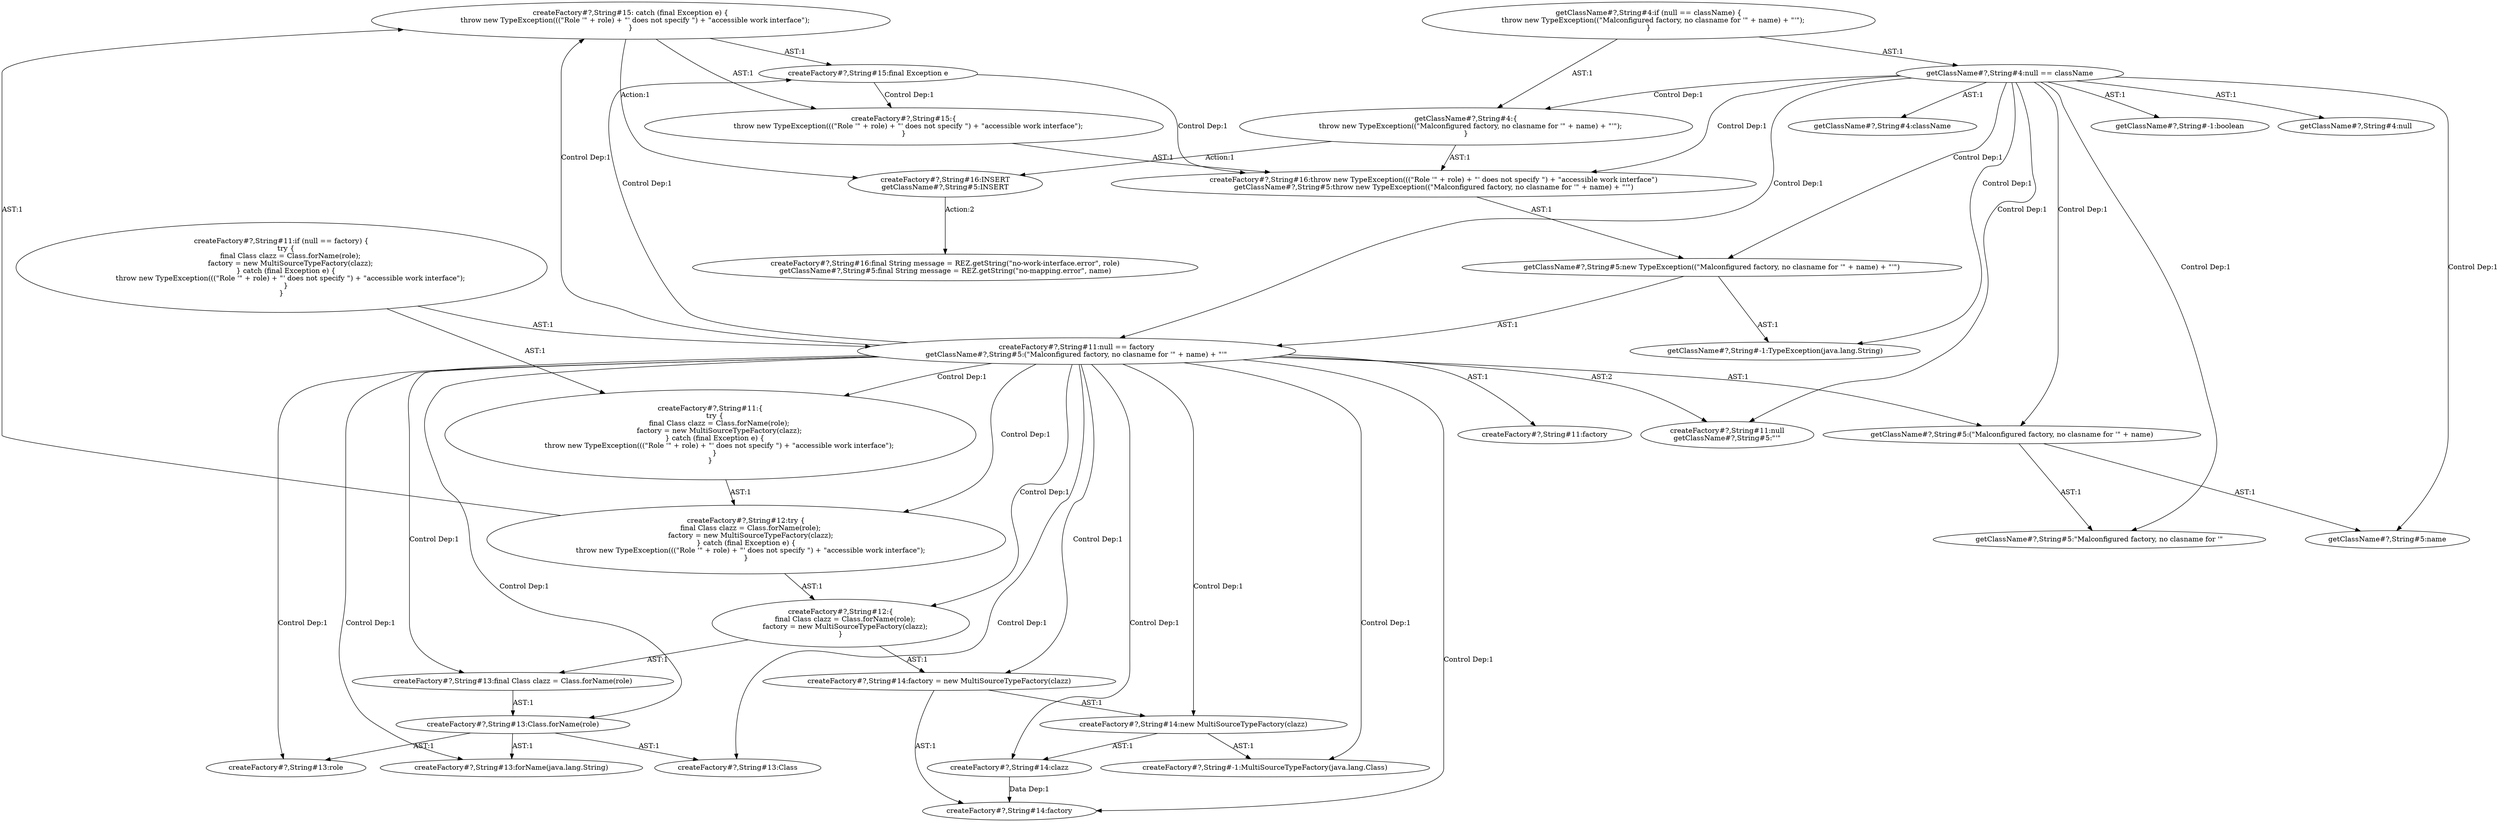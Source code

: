 digraph "Pattern" {
0 [label="createFactory#?,String#16:INSERT
getClassName#?,String#5:INSERT" shape=ellipse]
1 [label="createFactory#?,String#15: catch (final Exception e) \{
    throw new TypeException(((\"Role '\" + role) + \"' does not specify \") + \"accessible work interface\");
\}" shape=ellipse]
2 [label="createFactory#?,String#11:null == factory
getClassName#?,String#5:(\"Malconfigured factory, no clasname for '\" + name) + \"'\"" shape=ellipse]
3 [label="createFactory#?,String#11:if (null == factory) \{
    try \{
        final Class clazz = Class.forName(role);
        factory = new MultiSourceTypeFactory(clazz);
    \} catch (final Exception e) \{
        throw new TypeException(((\"Role '\" + role) + \"' does not specify \") + \"accessible work interface\");
    \}
\}" shape=ellipse]
4 [label="createFactory#?,String#11:null
getClassName#?,String#5:\"'\"" shape=ellipse]
5 [label="createFactory#?,String#11:factory" shape=ellipse]
6 [label="createFactory#?,String#11:\{
    try \{
        final Class clazz = Class.forName(role);
        factory = new MultiSourceTypeFactory(clazz);
    \} catch (final Exception e) \{
        throw new TypeException(((\"Role '\" + role) + \"' does not specify \") + \"accessible work interface\");
    \}
\}" shape=ellipse]
7 [label="createFactory#?,String#12:try \{
    final Class clazz = Class.forName(role);
    factory = new MultiSourceTypeFactory(clazz);
\} catch (final Exception e) \{
    throw new TypeException(((\"Role '\" + role) + \"' does not specify \") + \"accessible work interface\");
\}" shape=ellipse]
8 [label="createFactory#?,String#12:\{
    final Class clazz = Class.forName(role);
    factory = new MultiSourceTypeFactory(clazz);
\}" shape=ellipse]
9 [label="createFactory#?,String#13:final Class clazz = Class.forName(role)" shape=ellipse]
10 [label="createFactory#?,String#13:Class.forName(role)" shape=ellipse]
11 [label="createFactory#?,String#13:forName(java.lang.String)" shape=ellipse]
12 [label="createFactory#?,String#13:Class" shape=ellipse]
13 [label="createFactory#?,String#13:role" shape=ellipse]
14 [label="createFactory#?,String#14:factory = new MultiSourceTypeFactory(clazz)" shape=ellipse]
15 [label="createFactory#?,String#14:factory" shape=ellipse]
16 [label="createFactory#?,String#14:new MultiSourceTypeFactory(clazz)" shape=ellipse]
17 [label="createFactory#?,String#-1:MultiSourceTypeFactory(java.lang.Class)" shape=ellipse]
18 [label="createFactory#?,String#14:clazz" shape=ellipse]
19 [label="createFactory#?,String#15:final Exception e" shape=ellipse]
20 [label="createFactory#?,String#15:\{
    throw new TypeException(((\"Role '\" + role) + \"' does not specify \") + \"accessible work interface\");
\}" shape=ellipse]
21 [label="createFactory#?,String#16:throw new TypeException(((\"Role '\" + role) + \"' does not specify \") + \"accessible work interface\")
getClassName#?,String#5:throw new TypeException((\"Malconfigured factory, no clasname for '\" + name) + \"'\")" shape=ellipse]
22 [label="createFactory#?,String#16:final String message = REZ.getString(\"no-work-interface.error\", role)
getClassName#?,String#5:final String message = REZ.getString(\"no-mapping.error\", name)" shape=ellipse]
23 [label="getClassName#?,String#5:name" shape=ellipse]
24 [label="getClassName#?,String#4:\{
    throw new TypeException((\"Malconfigured factory, no clasname for '\" + name) + \"'\");
\}" shape=ellipse]
25 [label="getClassName#?,String#-1:boolean" shape=ellipse]
26 [label="getClassName#?,String#4:null" shape=ellipse]
27 [label="getClassName#?,String#5:new TypeException((\"Malconfigured factory, no clasname for '\" + name) + \"'\")" shape=ellipse]
28 [label="getClassName#?,String#4:null == className" shape=ellipse]
29 [label="getClassName#?,String#4:if (null == className) \{
    throw new TypeException((\"Malconfigured factory, no clasname for '\" + name) + \"'\");
\}" shape=ellipse]
30 [label="getClassName#?,String#5:\"Malconfigured factory, no clasname for '\"" shape=ellipse]
31 [label="getClassName#?,String#-1:TypeException(java.lang.String)" shape=ellipse]
32 [label="getClassName#?,String#4:className" shape=ellipse]
33 [label="getClassName#?,String#5:(\"Malconfigured factory, no clasname for '\" + name)" shape=ellipse]
0 -> 22 [label="Action:2"];
1 -> 0 [label="Action:1"];
1 -> 19 [label="AST:1"];
1 -> 20 [label="AST:1"];
2 -> 1 [label="Control Dep:1"];
2 -> 4 [label="AST:2"];
2 -> 5 [label="AST:1"];
2 -> 6 [label="Control Dep:1"];
2 -> 7 [label="Control Dep:1"];
2 -> 8 [label="Control Dep:1"];
2 -> 9 [label="Control Dep:1"];
2 -> 10 [label="Control Dep:1"];
2 -> 11 [label="Control Dep:1"];
2 -> 12 [label="Control Dep:1"];
2 -> 13 [label="Control Dep:1"];
2 -> 14 [label="Control Dep:1"];
2 -> 15 [label="Control Dep:1"];
2 -> 16 [label="Control Dep:1"];
2 -> 17 [label="Control Dep:1"];
2 -> 18 [label="Control Dep:1"];
2 -> 19 [label="Control Dep:1"];
2 -> 33 [label="AST:1"];
3 -> 2 [label="AST:1"];
3 -> 6 [label="AST:1"];
6 -> 7 [label="AST:1"];
7 -> 1 [label="AST:1"];
7 -> 8 [label="AST:1"];
8 -> 9 [label="AST:1"];
8 -> 14 [label="AST:1"];
9 -> 10 [label="AST:1"];
10 -> 12 [label="AST:1"];
10 -> 11 [label="AST:1"];
10 -> 13 [label="AST:1"];
14 -> 15 [label="AST:1"];
14 -> 16 [label="AST:1"];
16 -> 17 [label="AST:1"];
16 -> 18 [label="AST:1"];
18 -> 15 [label="Data Dep:1"];
19 -> 20 [label="Control Dep:1"];
19 -> 21 [label="Control Dep:1"];
20 -> 21 [label="AST:1"];
21 -> 27 [label="AST:1"];
24 -> 21 [label="AST:1"];
24 -> 0 [label="Action:1"];
27 -> 31 [label="AST:1"];
27 -> 2 [label="AST:1"];
28 -> 23 [label="Control Dep:1"];
28 -> 24 [label="Control Dep:1"];
28 -> 25 [label="AST:1"];
28 -> 26 [label="AST:1"];
28 -> 27 [label="Control Dep:1"];
28 -> 32 [label="AST:1"];
28 -> 21 [label="Control Dep:1"];
28 -> 31 [label="Control Dep:1"];
28 -> 2 [label="Control Dep:1"];
28 -> 33 [label="Control Dep:1"];
28 -> 30 [label="Control Dep:1"];
28 -> 4 [label="Control Dep:1"];
29 -> 24 [label="AST:1"];
29 -> 28 [label="AST:1"];
33 -> 23 [label="AST:1"];
33 -> 30 [label="AST:1"];
}